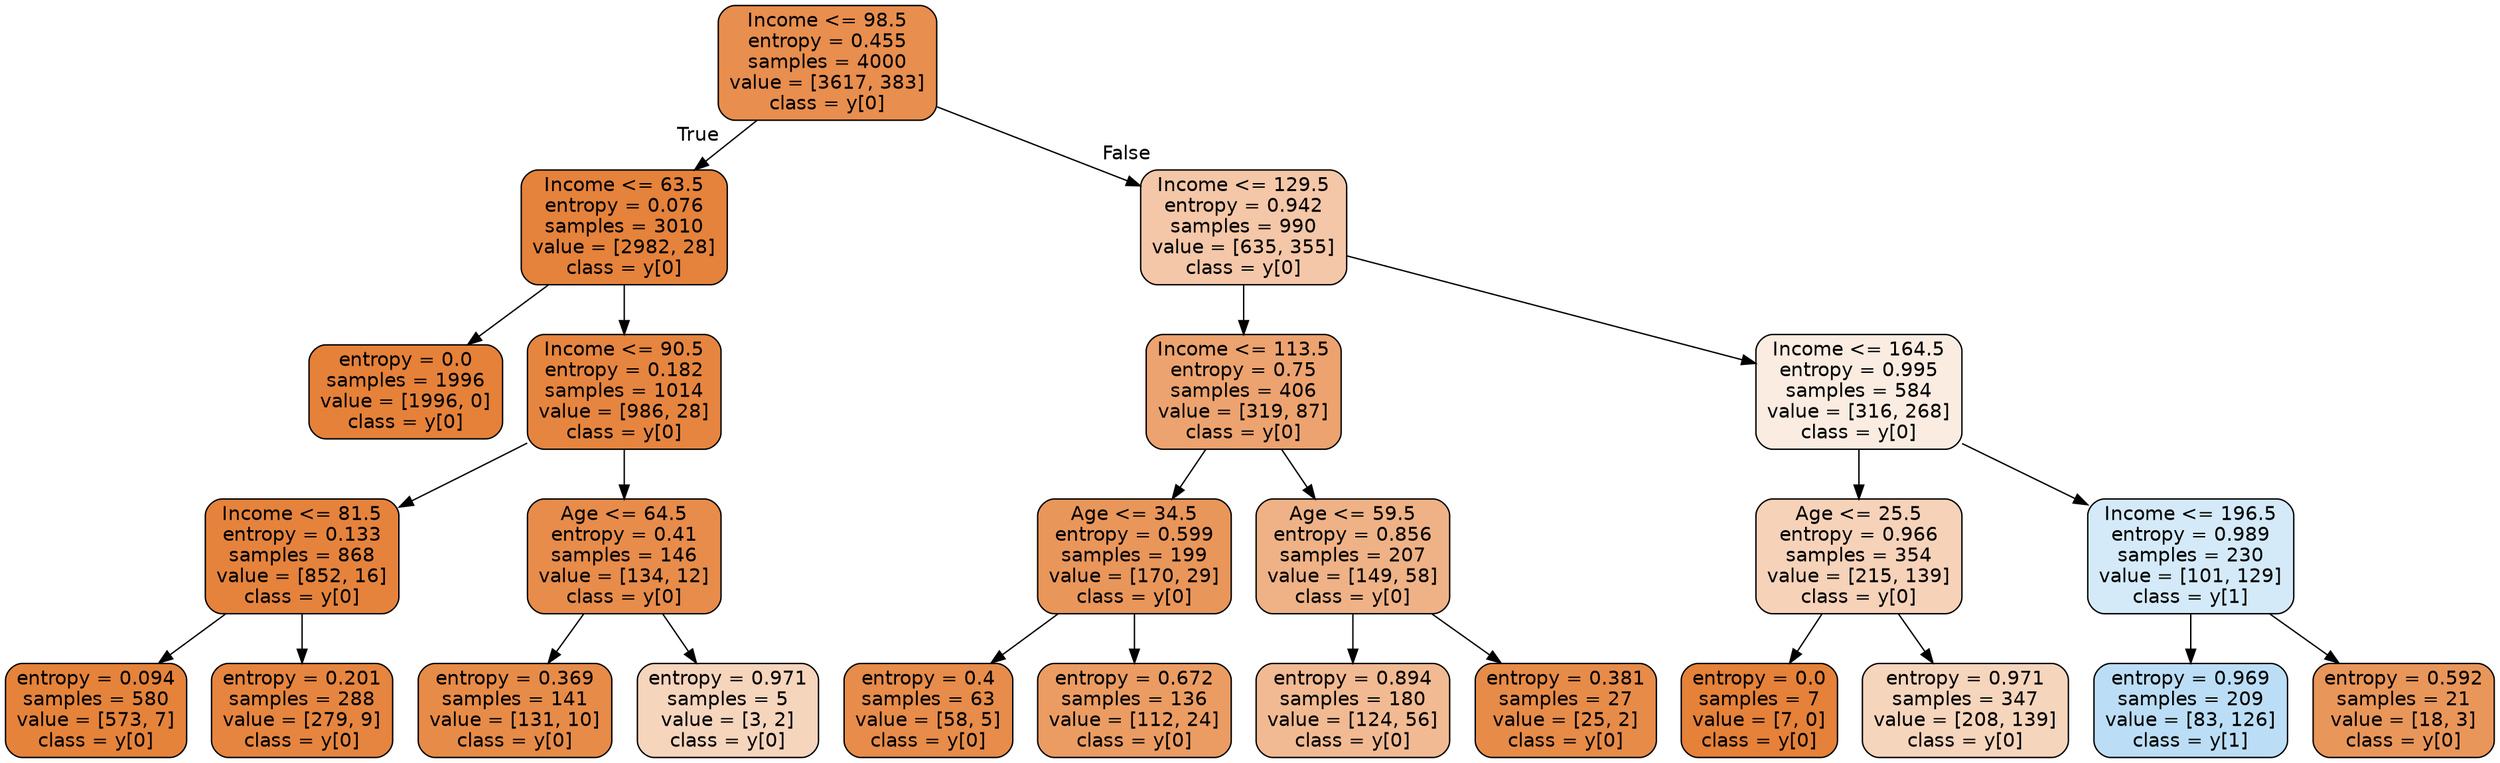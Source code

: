 digraph Tree {
node [shape=box, style="filled, rounded", color="black", fontname=helvetica] ;
edge [fontname=helvetica] ;
0 [label="Income <= 98.5\nentropy = 0.455\nsamples = 4000\nvalue = [3617, 383]\nclass = y[0]", fillcolor="#e88e4e"] ;
1 [label="Income <= 63.5\nentropy = 0.076\nsamples = 3010\nvalue = [2982, 28]\nclass = y[0]", fillcolor="#e5823b"] ;
0 -> 1 [labeldistance=2.5, labelangle=45, headlabel="True"] ;
2 [label="entropy = 0.0\nsamples = 1996\nvalue = [1996, 0]\nclass = y[0]", fillcolor="#e58139"] ;
1 -> 2 ;
3 [label="Income <= 90.5\nentropy = 0.182\nsamples = 1014\nvalue = [986, 28]\nclass = y[0]", fillcolor="#e6853f"] ;
1 -> 3 ;
4 [label="Income <= 81.5\nentropy = 0.133\nsamples = 868\nvalue = [852, 16]\nclass = y[0]", fillcolor="#e5833d"] ;
3 -> 4 ;
5 [label="entropy = 0.094\nsamples = 580\nvalue = [573, 7]\nclass = y[0]", fillcolor="#e5833b"] ;
4 -> 5 ;
6 [label="entropy = 0.201\nsamples = 288\nvalue = [279, 9]\nclass = y[0]", fillcolor="#e6853f"] ;
4 -> 6 ;
7 [label="Age <= 64.5\nentropy = 0.41\nsamples = 146\nvalue = [134, 12]\nclass = y[0]", fillcolor="#e78c4b"] ;
3 -> 7 ;
8 [label="entropy = 0.369\nsamples = 141\nvalue = [131, 10]\nclass = y[0]", fillcolor="#e78b48"] ;
7 -> 8 ;
9 [label="entropy = 0.971\nsamples = 5\nvalue = [3, 2]\nclass = y[0]", fillcolor="#f6d5bd"] ;
7 -> 9 ;
10 [label="Income <= 129.5\nentropy = 0.942\nsamples = 990\nvalue = [635, 355]\nclass = y[0]", fillcolor="#f4c7a8"] ;
0 -> 10 [labeldistance=2.5, labelangle=-45, headlabel="False"] ;
11 [label="Income <= 113.5\nentropy = 0.75\nsamples = 406\nvalue = [319, 87]\nclass = y[0]", fillcolor="#eca36f"] ;
10 -> 11 ;
12 [label="Age <= 34.5\nentropy = 0.599\nsamples = 199\nvalue = [170, 29]\nclass = y[0]", fillcolor="#e9965b"] ;
11 -> 12 ;
13 [label="entropy = 0.4\nsamples = 63\nvalue = [58, 5]\nclass = y[0]", fillcolor="#e78c4a"] ;
12 -> 13 ;
14 [label="entropy = 0.672\nsamples = 136\nvalue = [112, 24]\nclass = y[0]", fillcolor="#eb9c63"] ;
12 -> 14 ;
15 [label="Age <= 59.5\nentropy = 0.856\nsamples = 207\nvalue = [149, 58]\nclass = y[0]", fillcolor="#efb286"] ;
11 -> 15 ;
16 [label="entropy = 0.894\nsamples = 180\nvalue = [124, 56]\nclass = y[0]", fillcolor="#f1ba92"] ;
15 -> 16 ;
17 [label="entropy = 0.381\nsamples = 27\nvalue = [25, 2]\nclass = y[0]", fillcolor="#e78b49"] ;
15 -> 17 ;
18 [label="Income <= 164.5\nentropy = 0.995\nsamples = 584\nvalue = [316, 268]\nclass = y[0]", fillcolor="#fbece1"] ;
10 -> 18 ;
19 [label="Age <= 25.5\nentropy = 0.966\nsamples = 354\nvalue = [215, 139]\nclass = y[0]", fillcolor="#f6d2b9"] ;
18 -> 19 ;
20 [label="entropy = 0.0\nsamples = 7\nvalue = [7, 0]\nclass = y[0]", fillcolor="#e58139"] ;
19 -> 20 ;
21 [label="entropy = 0.971\nsamples = 347\nvalue = [208, 139]\nclass = y[0]", fillcolor="#f6d5bd"] ;
19 -> 21 ;
22 [label="Income <= 196.5\nentropy = 0.989\nsamples = 230\nvalue = [101, 129]\nclass = y[1]", fillcolor="#d4eaf9"] ;
18 -> 22 ;
23 [label="entropy = 0.969\nsamples = 209\nvalue = [83, 126]\nclass = y[1]", fillcolor="#bbdef6"] ;
22 -> 23 ;
24 [label="entropy = 0.592\nsamples = 21\nvalue = [18, 3]\nclass = y[0]", fillcolor="#e9965a"] ;
22 -> 24 ;
}